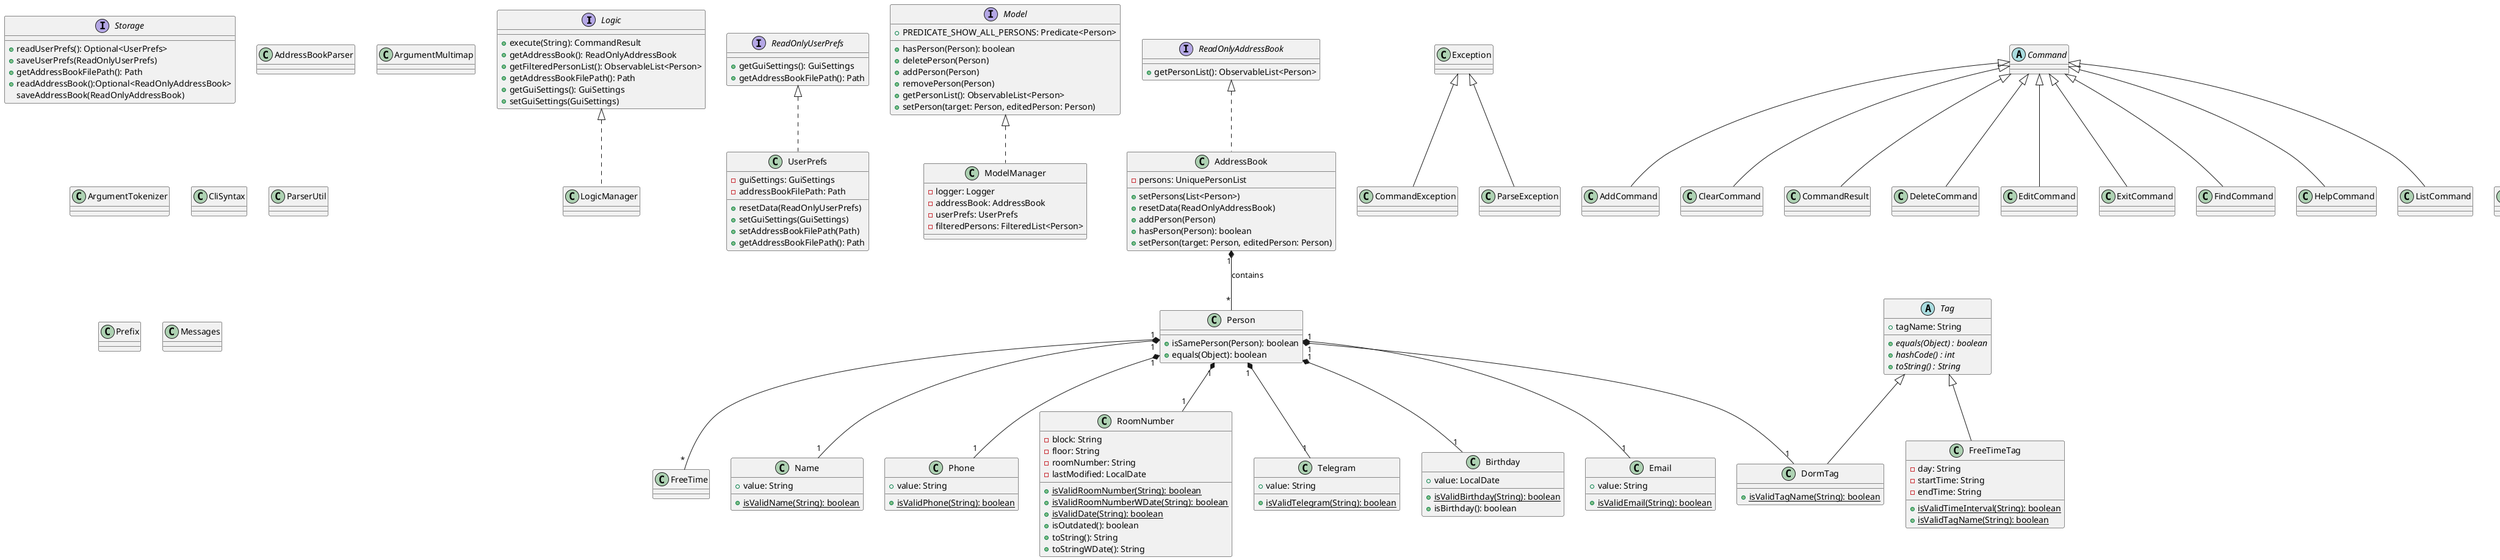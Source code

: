 @startuml
'https://plantuml.com/class-diagram

interface Logic {
+execute(String): CommandResult
+getAddressBook(): ReadOnlyAddressBook
+getFilteredPersonList(): ObservableList<Person>
+getAddressBookFilePath(): Path
+getGuiSettings(): GuiSettings
+setGuiSettings(GuiSettings)
}

class LogicManager implements Logic {
}


interface ReadOnlyUserPrefs {
+getGuiSettings(): GuiSettings
+getAddressBookFilePath(): Path
}

class UserPrefs {
-guiSettings: GuiSettings
-addressBookFilePath: Path

+resetData(ReadOnlyUserPrefs)
+setGuiSettings(GuiSettings)
+setAddressBookFilePath(Path)
+getAddressBookFilePath(): Path
}

ReadOnlyUserPrefs <|.. UserPrefs

interface Model {
+PREDICATE_SHOW_ALL_PERSONS: Predicate<Person>

+hasPerson(Person): boolean
+deletePerson(Person)
+addPerson(Person)
+removePerson(Person)
+getPersonList(): ObservableList<Person>
+setPerson(target: Person, editedPerson: Person)
}

class ModelManager {
-logger: Logger
-addressBook: AddressBook
-userPrefs: UserPrefs
-filteredPersons: FilteredList<Person>
}

Model <|.. ModelManager

interface ReadOnlyAddressBook {
+getPersonList(): ObservableList<Person>
}

class AddressBook {
-persons: UniquePersonList

+setPersons(List<Person>)
+resetData(ReadOnlyAddressBook)
+addPerson(Person)
+hasPerson(Person): boolean
+setPerson(target: Person, editedPerson: Person)
}

ReadOnlyAddressBook <|.. AddressBook

class Person {

+isSamePerson(Person): boolean
+equals(Object): boolean
}

AddressBook "1" *-- "*" Person : contains

class Birthday {
+value: LocalDate

{static} +isValidBirthday(String): boolean
+isBirthday(): boolean
}

Person "1" *-- "1" Birthday

class Email {
+value: String

{static} +isValidEmail(String): boolean
}

Person "1" *-- "1" Email

abstract class Tag {
+tagName: String

{abstract} +equals(Object) : boolean
{abstract} +hashCode() : int
{abstract} +toString() : String
}

class DormTag extends Tag {
{static} +isValidTagName(String): boolean
}

Person "1" *-- "1" DormTag

class FreeTimeTag extends Tag {
-day: String
-startTime: String
-endTime: String


{static} +isValidTimeInterval(String): boolean
{static} +isValidTagName(String): boolean
}

Person "1" *-- "*" FreeTime

class Name {
+value: String

{static} +isValidName(String): boolean
}

Person "1" *-- "1" Name

class Phone {
+value: String

{static} +isValidPhone(String): boolean
}

Person "1" *-- "1" Phone

class RoomNumber {
-block: String
-floor: String
-roomNumber: String
-lastModified: LocalDate

{static} +isValidRoomNumber(String): boolean
{static} +isValidRoomNumberWDate(String): boolean
{static} +isValidDate(String): boolean
+isOutdated(): boolean
+toString(): String
+toStringWDate(): String
}

Person "1" *-- "1" RoomNumber

class Telegram {
+value: String

{static} +isValidTelegram(String): boolean
}

Person "1" *-- "1" Telegram

interface Storage  {
+readUserPrefs(): Optional<UserPrefs>
+saveUserPrefs(ReadOnlyUserPrefs)
+getAddressBookFilePath(): Path
+readAddressBook():Optional<ReadOnlyAddressBook>
saveAddressBook(ReadOnlyAddressBook)
}

class CommandException extends Exception {
}

abstract class Command {
}

class AddCommand extends Command {
}

class ClearCommand extends Command {
}

class CommandResult extends Command {
}

class DeleteCommand extends Command {
}

class EditCommand extends Command {
}

class ExitCommand extends Command {
}

class FindCommand extends Command {
}

class HelpCommand extends Command {
}

class ListCommand extends Command {
}

class ParseException extends Exception {
}

class AddCommandParser implements Parser {
}

class AddressBookParser {
}

class ArgumentMultimap {
}

class ArgumentTokenizer {
}

class CliSyntax {
}

class DeleteCommandParser implements Parser {
}

class EditCommandParser implements Parser {
}

class FindCommandParser implements Parser {
}

interface Parser<T extends Command> {
}

class ParserUtil {
}

class Prefix {
}


class Messages {
}

@enduml

